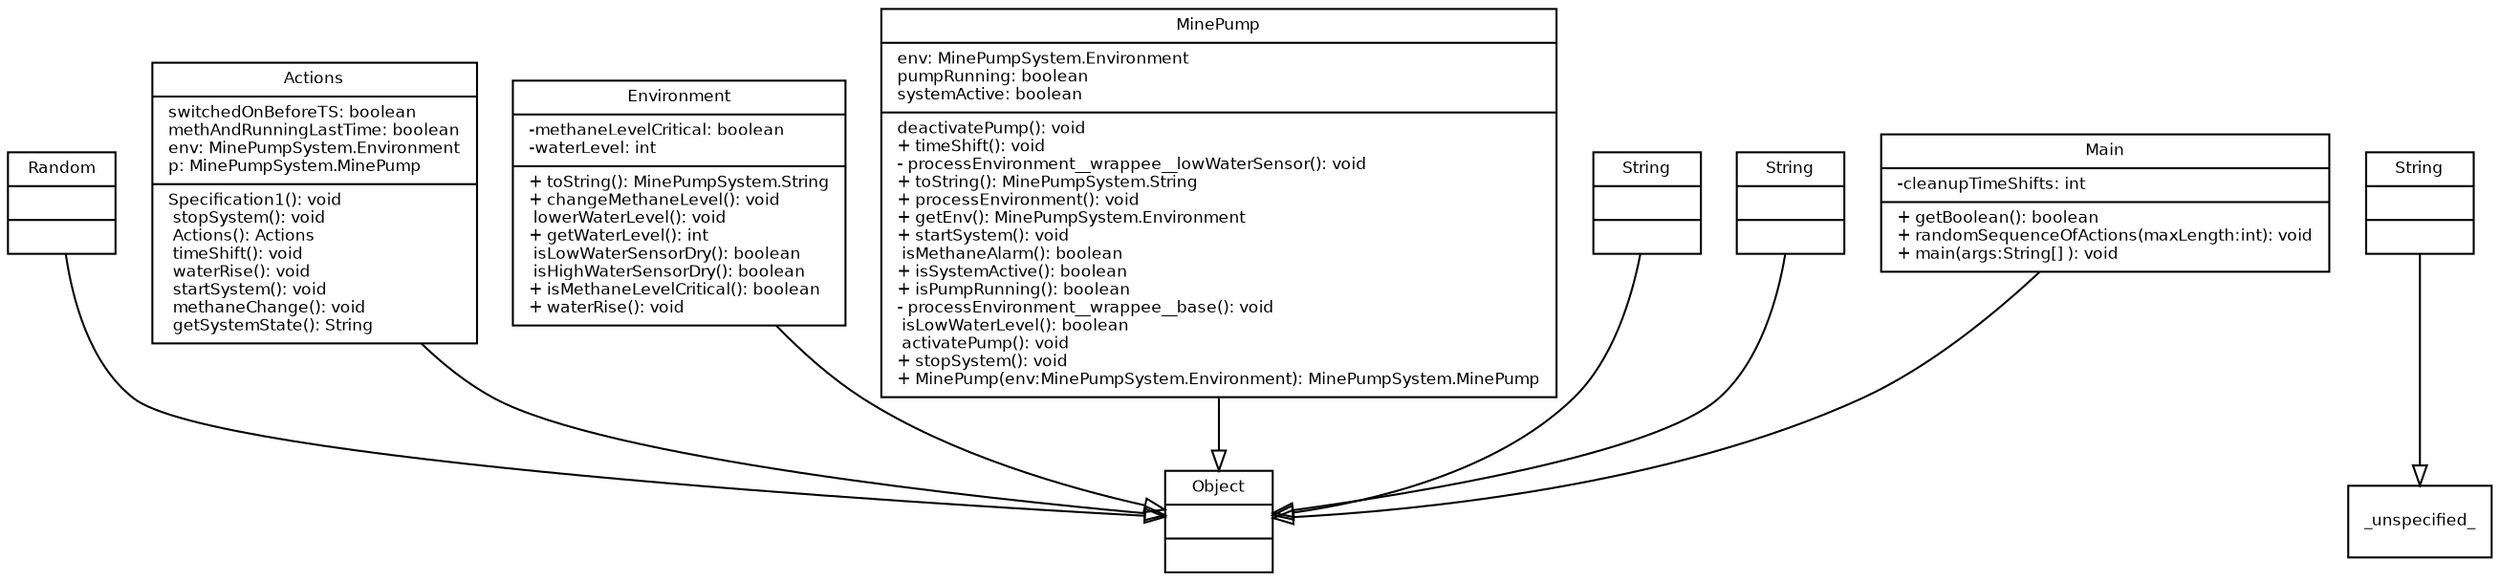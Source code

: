 digraph TypeHierarchy { 
        fontname = "Bitstream Vera Sans"
        fontsize = 8

        node [
                  fontname = "Bitstream Vera Sans"
                  fontsize = 8
                  shape = "record"
        ]

        edge [
                  fontname = "Bitstream Vera Sans"
                  fontsize = 8
        ]

        Random [
                  label = "{Random||}"
        ]

        Actions [
                  label = "{Actions|switchedOnBeforeTS: boolean\lmethAndRunningLastTime: boolean\lenv: MinePumpSystem.Environment\lp: MinePumpSystem.MinePump\l| Specification1(): void\l stopSystem(): void\l Actions(): Actions\l timeShift(): void\l waterRise(): void\l startSystem(): void\l methaneChange(): void\l getSystemState(): String\l}"
        ]

        MinePumpSystem_Environment [
                  label = "{Environment|-methaneLevelCritical: boolean\l-waterLevel: int\l|+ toString(): MinePumpSystem.String\l+ changeMethaneLevel(): void\l lowerWaterLevel(): void\l+ getWaterLevel(): int\l isLowWaterSensorDry(): boolean\l isHighWaterSensorDry(): boolean\l+ isMethaneLevelCritical(): boolean\l+ waterRise(): void\l}"
        ]

        MinePumpSystem_MinePump [
                  label = "{MinePump|env: MinePumpSystem.Environment\lpumpRunning: boolean\lsystemActive: boolean\l| deactivatePump(): void\l+ timeShift(): void\l- processEnvironment__wrappee__lowWaterSensor(): void\l+ toString(): MinePumpSystem.String\l+ processEnvironment(): void\l+ getEnv(): MinePumpSystem.Environment\l+ startSystem(): void\l isMethaneAlarm(): boolean\l+ isSystemActive(): boolean\l+ isPumpRunning(): boolean\l- processEnvironment__wrappee__base(): void\l isLowWaterLevel(): boolean\l activatePump(): void\l+ stopSystem(): void\l+ MinePump(env:MinePumpSystem.Environment): MinePumpSystem.MinePump\l}"
        ]

        String [
                  label = "{String||}"
        ]

        java_lang_String [
                  label = "{String||}"
        ]

        java_lang_Object [
                  label = "{Object||}"
        ]

        MinePumpSystem_String [
                  label = "{String||}"
        ]

        Main [
                  label = "{Main|-cleanupTimeShifts: int\l|+ getBoolean(): boolean\l+ randomSequenceOfActions(maxLength:int): void\l+ main(args:String[] ): void\l}"
        ]

        edge [
                  arrowhead = "empty"
                  style = "solid"
                  arrowtail = "none"
        ]

        Random -> java_lang_Object
        Actions -> java_lang_Object
        MinePumpSystem_Environment -> java_lang_Object
        MinePumpSystem_MinePump -> java_lang_Object
        String -> _unspecified_
        java_lang_String -> java_lang_Object
        MinePumpSystem_String -> java_lang_Object
        Main -> java_lang_Object
        edge [
                  arrowhead = "empty"
                  style = "dashed"
                  arrowtail = "none"
        ]

        edge [
                  arrowhead = "normal"
                  style = "solid"
                  arrowtail = "odot"
        ]

}